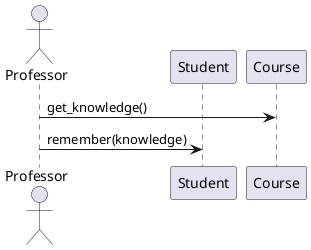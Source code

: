'''
@startuml
actor Professor
participant Student
participant Course

Professor -> Course: get_knowledge()
Professor -> Student: remember(knowledge)
@enduml
'''
